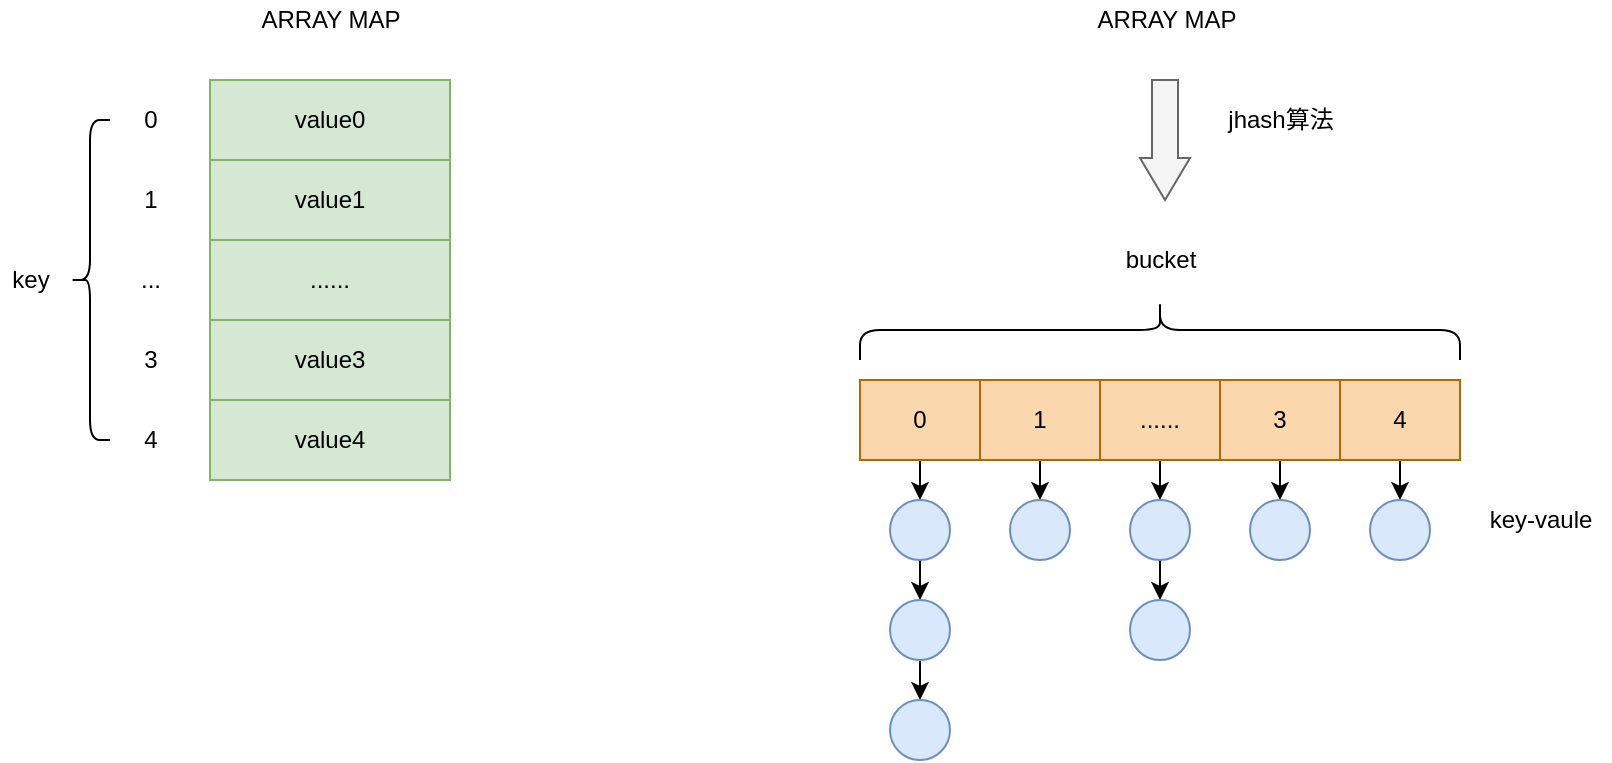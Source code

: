 <mxfile version="16.6.1" type="device" pages="2"><diagram id="ykyUoCrvs_Zm0zjHPITi" name="第 1 页"><mxGraphModel dx="1426" dy="742" grid="0" gridSize="10" guides="1" tooltips="1" connect="1" arrows="1" fold="1" page="1" pageScale="1" pageWidth="3300" pageHeight="4681" math="0" shadow="0"><root><mxCell id="0"/><mxCell id="1" parent="0"/><mxCell id="y0qrm1DqAwgNCg9otkPt-40" style="edgeStyle=orthogonalEdgeStyle;rounded=0;orthogonalLoop=1;jettySize=auto;html=1;exitX=0.5;exitY=1;exitDx=0;exitDy=0;entryX=0.5;entryY=0;entryDx=0;entryDy=0;" edge="1" parent="1" source="y0qrm1DqAwgNCg9otkPt-2" target="y0qrm1DqAwgNCg9otkPt-34"><mxGeometry relative="1" as="geometry"/></mxCell><mxCell id="y0qrm1DqAwgNCg9otkPt-2" value="1" style="rounded=0;whiteSpace=wrap;html=1;fillColor=#fad7ac;strokeColor=#b46504;" vertex="1" parent="1"><mxGeometry x="760" y="350" width="60" height="40" as="geometry"/></mxCell><mxCell id="y0qrm1DqAwgNCg9otkPt-4" value="value0" style="rounded=0;whiteSpace=wrap;html=1;fillColor=#d5e8d4;strokeColor=#82b366;" vertex="1" parent="1"><mxGeometry x="375" y="200" width="120" height="40" as="geometry"/></mxCell><mxCell id="y0qrm1DqAwgNCg9otkPt-5" value="&lt;span&gt;value1&lt;/span&gt;" style="rounded=0;whiteSpace=wrap;html=1;fillColor=#d5e8d4;strokeColor=#82b366;" vertex="1" parent="1"><mxGeometry x="375" y="240" width="120" height="40" as="geometry"/></mxCell><mxCell id="y0qrm1DqAwgNCg9otkPt-6" value="&lt;span&gt;......&lt;/span&gt;" style="rounded=0;whiteSpace=wrap;html=1;fillColor=#d5e8d4;strokeColor=#82b366;" vertex="1" parent="1"><mxGeometry x="375" y="280" width="120" height="40" as="geometry"/></mxCell><mxCell id="y0qrm1DqAwgNCg9otkPt-7" value="&lt;span&gt;value3&lt;/span&gt;" style="rounded=0;whiteSpace=wrap;html=1;fillColor=#d5e8d4;strokeColor=#82b366;" vertex="1" parent="1"><mxGeometry x="375" y="320" width="120" height="40" as="geometry"/></mxCell><mxCell id="y0qrm1DqAwgNCg9otkPt-8" value="&lt;span&gt;value4&lt;/span&gt;" style="rounded=0;whiteSpace=wrap;html=1;fillColor=#d5e8d4;strokeColor=#82b366;" vertex="1" parent="1"><mxGeometry x="375" y="360" width="120" height="40" as="geometry"/></mxCell><mxCell id="y0qrm1DqAwgNCg9otkPt-9" value="0" style="text;html=1;align=center;verticalAlign=middle;resizable=0;points=[];autosize=1;strokeColor=none;fillColor=none;" vertex="1" parent="1"><mxGeometry x="335" y="210" width="20" height="20" as="geometry"/></mxCell><mxCell id="y0qrm1DqAwgNCg9otkPt-10" value="1" style="text;html=1;align=center;verticalAlign=middle;resizable=0;points=[];autosize=1;strokeColor=none;fillColor=none;" vertex="1" parent="1"><mxGeometry x="335" y="250" width="20" height="20" as="geometry"/></mxCell><mxCell id="y0qrm1DqAwgNCg9otkPt-11" value="..." style="text;html=1;align=center;verticalAlign=middle;resizable=0;points=[];autosize=1;strokeColor=none;fillColor=none;" vertex="1" parent="1"><mxGeometry x="330" y="290" width="30" height="20" as="geometry"/></mxCell><mxCell id="y0qrm1DqAwgNCg9otkPt-12" value="3" style="text;html=1;align=center;verticalAlign=middle;resizable=0;points=[];autosize=1;strokeColor=none;fillColor=none;" vertex="1" parent="1"><mxGeometry x="335" y="330" width="20" height="20" as="geometry"/></mxCell><mxCell id="y0qrm1DqAwgNCg9otkPt-13" value="4" style="text;html=1;align=center;verticalAlign=middle;resizable=0;points=[];autosize=1;strokeColor=none;fillColor=none;" vertex="1" parent="1"><mxGeometry x="335" y="370" width="20" height="20" as="geometry"/></mxCell><mxCell id="y0qrm1DqAwgNCg9otkPt-14" value="" style="shape=curlyBracket;whiteSpace=wrap;html=1;rounded=1;" vertex="1" parent="1"><mxGeometry x="305" y="220" width="20" height="160" as="geometry"/></mxCell><mxCell id="y0qrm1DqAwgNCg9otkPt-15" value="key" style="text;html=1;align=center;verticalAlign=middle;resizable=0;points=[];autosize=1;strokeColor=none;fillColor=none;" vertex="1" parent="1"><mxGeometry x="270" y="290" width="30" height="20" as="geometry"/></mxCell><mxCell id="y0qrm1DqAwgNCg9otkPt-37" style="edgeStyle=orthogonalEdgeStyle;rounded=0;orthogonalLoop=1;jettySize=auto;html=1;exitX=0.5;exitY=1;exitDx=0;exitDy=0;entryX=0.5;entryY=0;entryDx=0;entryDy=0;" edge="1" parent="1" source="y0qrm1DqAwgNCg9otkPt-16" target="y0qrm1DqAwgNCg9otkPt-20"><mxGeometry relative="1" as="geometry"/></mxCell><mxCell id="y0qrm1DqAwgNCg9otkPt-16" value="0" style="rounded=0;whiteSpace=wrap;html=1;fillColor=#fad7ac;strokeColor=#b46504;" vertex="1" parent="1"><mxGeometry x="700" y="350" width="60" height="40" as="geometry"/></mxCell><mxCell id="y0qrm1DqAwgNCg9otkPt-41" style="edgeStyle=orthogonalEdgeStyle;rounded=0;orthogonalLoop=1;jettySize=auto;html=1;exitX=0.5;exitY=1;exitDx=0;exitDy=0;entryX=0.5;entryY=0;entryDx=0;entryDy=0;" edge="1" parent="1" source="y0qrm1DqAwgNCg9otkPt-17" target="y0qrm1DqAwgNCg9otkPt-25"><mxGeometry relative="1" as="geometry"/></mxCell><mxCell id="y0qrm1DqAwgNCg9otkPt-17" value="......" style="rounded=0;whiteSpace=wrap;html=1;fillColor=#fad7ac;strokeColor=#b46504;" vertex="1" parent="1"><mxGeometry x="820" y="350" width="60" height="40" as="geometry"/></mxCell><mxCell id="y0qrm1DqAwgNCg9otkPt-43" style="edgeStyle=orthogonalEdgeStyle;rounded=0;orthogonalLoop=1;jettySize=auto;html=1;exitX=0.5;exitY=1;exitDx=0;exitDy=0;entryX=0.5;entryY=0;entryDx=0;entryDy=0;" edge="1" parent="1" source="y0qrm1DqAwgNCg9otkPt-18" target="y0qrm1DqAwgNCg9otkPt-28"><mxGeometry relative="1" as="geometry"/></mxCell><mxCell id="y0qrm1DqAwgNCg9otkPt-18" value="3" style="rounded=0;whiteSpace=wrap;html=1;fillColor=#fad7ac;strokeColor=#b46504;" vertex="1" parent="1"><mxGeometry x="880" y="350" width="60" height="40" as="geometry"/></mxCell><mxCell id="y0qrm1DqAwgNCg9otkPt-44" style="edgeStyle=orthogonalEdgeStyle;rounded=0;orthogonalLoop=1;jettySize=auto;html=1;exitX=0.5;exitY=1;exitDx=0;exitDy=0;entryX=0.5;entryY=0;entryDx=0;entryDy=0;" edge="1" parent="1" source="y0qrm1DqAwgNCg9otkPt-19" target="y0qrm1DqAwgNCg9otkPt-31"><mxGeometry relative="1" as="geometry"/></mxCell><mxCell id="y0qrm1DqAwgNCg9otkPt-19" value="4" style="rounded=0;whiteSpace=wrap;html=1;fillColor=#fad7ac;strokeColor=#b46504;" vertex="1" parent="1"><mxGeometry x="940" y="350" width="60" height="40" as="geometry"/></mxCell><mxCell id="y0qrm1DqAwgNCg9otkPt-38" style="edgeStyle=orthogonalEdgeStyle;rounded=0;orthogonalLoop=1;jettySize=auto;html=1;exitX=0.5;exitY=1;exitDx=0;exitDy=0;entryX=0.5;entryY=0;entryDx=0;entryDy=0;" edge="1" parent="1" source="y0qrm1DqAwgNCg9otkPt-20" target="y0qrm1DqAwgNCg9otkPt-22"><mxGeometry relative="1" as="geometry"/></mxCell><mxCell id="y0qrm1DqAwgNCg9otkPt-20" value="" style="ellipse;whiteSpace=wrap;html=1;aspect=fixed;fillColor=#dae8fc;strokeColor=#6c8ebf;" vertex="1" parent="1"><mxGeometry x="715" y="410" width="30" height="30" as="geometry"/></mxCell><mxCell id="y0qrm1DqAwgNCg9otkPt-39" style="edgeStyle=orthogonalEdgeStyle;rounded=0;orthogonalLoop=1;jettySize=auto;html=1;exitX=0.5;exitY=1;exitDx=0;exitDy=0;entryX=0.5;entryY=0;entryDx=0;entryDy=0;" edge="1" parent="1" source="y0qrm1DqAwgNCg9otkPt-22" target="y0qrm1DqAwgNCg9otkPt-23"><mxGeometry relative="1" as="geometry"/></mxCell><mxCell id="y0qrm1DqAwgNCg9otkPt-22" value="" style="ellipse;whiteSpace=wrap;html=1;aspect=fixed;fillColor=#dae8fc;strokeColor=#6c8ebf;" vertex="1" parent="1"><mxGeometry x="715" y="460" width="30" height="30" as="geometry"/></mxCell><mxCell id="y0qrm1DqAwgNCg9otkPt-23" value="" style="ellipse;whiteSpace=wrap;html=1;aspect=fixed;fillColor=#dae8fc;strokeColor=#6c8ebf;" vertex="1" parent="1"><mxGeometry x="715" y="510" width="30" height="30" as="geometry"/></mxCell><mxCell id="y0qrm1DqAwgNCg9otkPt-42" style="edgeStyle=orthogonalEdgeStyle;rounded=0;orthogonalLoop=1;jettySize=auto;html=1;exitX=0.5;exitY=1;exitDx=0;exitDy=0;entryX=0.5;entryY=0;entryDx=0;entryDy=0;" edge="1" parent="1" source="y0qrm1DqAwgNCg9otkPt-25" target="y0qrm1DqAwgNCg9otkPt-26"><mxGeometry relative="1" as="geometry"/></mxCell><mxCell id="y0qrm1DqAwgNCg9otkPt-25" value="" style="ellipse;whiteSpace=wrap;html=1;aspect=fixed;fillColor=#dae8fc;strokeColor=#6c8ebf;" vertex="1" parent="1"><mxGeometry x="835" y="410" width="30" height="30" as="geometry"/></mxCell><mxCell id="y0qrm1DqAwgNCg9otkPt-26" value="" style="ellipse;whiteSpace=wrap;html=1;aspect=fixed;fillColor=#dae8fc;strokeColor=#6c8ebf;" vertex="1" parent="1"><mxGeometry x="835" y="460" width="30" height="30" as="geometry"/></mxCell><mxCell id="y0qrm1DqAwgNCg9otkPt-28" value="" style="ellipse;whiteSpace=wrap;html=1;aspect=fixed;fillColor=#dae8fc;strokeColor=#6c8ebf;" vertex="1" parent="1"><mxGeometry x="895" y="410" width="30" height="30" as="geometry"/></mxCell><mxCell id="y0qrm1DqAwgNCg9otkPt-31" value="" style="ellipse;whiteSpace=wrap;html=1;aspect=fixed;fillColor=#dae8fc;strokeColor=#6c8ebf;" vertex="1" parent="1"><mxGeometry x="955" y="410" width="30" height="30" as="geometry"/></mxCell><mxCell id="y0qrm1DqAwgNCg9otkPt-34" value="" style="ellipse;whiteSpace=wrap;html=1;aspect=fixed;fillColor=#dae8fc;strokeColor=#6c8ebf;" vertex="1" parent="1"><mxGeometry x="775" y="410" width="30" height="30" as="geometry"/></mxCell><mxCell id="y0qrm1DqAwgNCg9otkPt-45" value="" style="shape=curlyBracket;whiteSpace=wrap;html=1;rounded=1;direction=south;" vertex="1" parent="1"><mxGeometry x="700" y="310" width="300" height="30" as="geometry"/></mxCell><mxCell id="y0qrm1DqAwgNCg9otkPt-46" value="bucket" style="text;html=1;align=center;verticalAlign=middle;resizable=0;points=[];autosize=1;strokeColor=none;fillColor=none;" vertex="1" parent="1"><mxGeometry x="825" y="280" width="50" height="20" as="geometry"/></mxCell><mxCell id="y0qrm1DqAwgNCg9otkPt-47" value="key-vaule" style="text;html=1;align=center;verticalAlign=middle;resizable=0;points=[];autosize=1;strokeColor=none;fillColor=none;" vertex="1" parent="1"><mxGeometry x="1005" y="410" width="70" height="20" as="geometry"/></mxCell><mxCell id="y0qrm1DqAwgNCg9otkPt-48" value="" style="html=1;shadow=0;dashed=0;align=center;verticalAlign=middle;shape=mxgraph.arrows2.arrow;dy=0.48;dx=21;direction=south;notch=0;fillColor=#f5f5f5;fontColor=#333333;strokeColor=#666666;" vertex="1" parent="1"><mxGeometry x="840" y="200" width="25" height="60" as="geometry"/></mxCell><mxCell id="y0qrm1DqAwgNCg9otkPt-49" value="jhash算法" style="text;html=1;align=center;verticalAlign=middle;resizable=0;points=[];autosize=1;strokeColor=none;fillColor=none;" vertex="1" parent="1"><mxGeometry x="875" y="210" width="70" height="20" as="geometry"/></mxCell><mxCell id="y0qrm1DqAwgNCg9otkPt-50" value="ARRAY MAP" style="text;html=1;align=center;verticalAlign=middle;resizable=0;points=[];autosize=1;strokeColor=none;fillColor=none;" vertex="1" parent="1"><mxGeometry x="390" y="160" width="90" height="20" as="geometry"/></mxCell><mxCell id="y0qrm1DqAwgNCg9otkPt-51" value="ARRAY MAP" style="text;html=1;align=center;verticalAlign=middle;resizable=0;points=[];autosize=1;strokeColor=none;fillColor=none;" vertex="1" parent="1"><mxGeometry x="807.5" y="160" width="90" height="20" as="geometry"/></mxCell></root></mxGraphModel></diagram><diagram id="gn3GazjY7X6d_JDjQVPC" name="第 2 页"><mxGraphModel dx="4540" dy="645" grid="0" gridSize="10" guides="1" tooltips="1" connect="1" arrows="1" fold="1" page="1" pageScale="1" pageWidth="3300" pageHeight="4681" math="0" shadow="0"><root><mxCell id="fCjyfzppc2nmDk-64vHC-0"/><mxCell id="fCjyfzppc2nmDk-64vHC-1" parent="fCjyfzppc2nmDk-64vHC-0"/><mxCell id="fCjyfzppc2nmDk-64vHC-2" value="struct hash_map SEC(.map)" style="swimlane;fontStyle=0;childLayout=stackLayout;horizontal=1;startSize=26;fillColor=#d5e8d4;horizontalStack=0;resizeParent=1;resizeParentMax=0;resizeLast=0;collapsible=1;marginBottom=0;strokeColor=#82b366;" vertex="1" parent="fCjyfzppc2nmDk-64vHC-1"><mxGeometry x="-1880" y="740" width="220" height="130" as="geometry"/></mxCell><mxCell id="fCjyfzppc2nmDk-64vHC-3" value="__uint(type, BPF_MAP_TYPE_HASH);" style="text;strokeColor=#d79b00;fillColor=#ffe6cc;align=left;verticalAlign=top;spacingLeft=4;spacingRight=4;overflow=hidden;rotatable=0;points=[[0,0.5],[1,0.5]];portConstraint=eastwest;" vertex="1" parent="fCjyfzppc2nmDk-64vHC-2"><mxGeometry y="26" width="220" height="26" as="geometry"/></mxCell><mxCell id="fCjyfzppc2nmDk-64vHC-4" value="__type(key, u32);" style="text;strokeColor=#d79b00;fillColor=#ffe6cc;align=left;verticalAlign=top;spacingLeft=4;spacingRight=4;overflow=hidden;rotatable=0;points=[[0,0.5],[1,0.5]];portConstraint=eastwest;" vertex="1" parent="fCjyfzppc2nmDk-64vHC-2"><mxGeometry y="52" width="220" height="26" as="geometry"/></mxCell><mxCell id="fCjyfzppc2nmDk-64vHC-5" value="__type(value, struct pid_info);" style="text;strokeColor=#d79b00;fillColor=#ffe6cc;align=left;verticalAlign=top;spacingLeft=4;spacingRight=4;overflow=hidden;rotatable=0;points=[[0,0.5],[1,0.5]];portConstraint=eastwest;" vertex="1" parent="fCjyfzppc2nmDk-64vHC-2"><mxGeometry y="78" width="220" height="26" as="geometry"/></mxCell><mxCell id="fCjyfzppc2nmDk-64vHC-6" value="__uint(max_entries, NR_PID_MAX);" style="text;strokeColor=#d79b00;fillColor=#ffe6cc;align=left;verticalAlign=top;spacingLeft=4;spacingRight=4;overflow=hidden;rotatable=0;points=[[0,0.5],[1,0.5]];portConstraint=eastwest;" vertex="1" parent="fCjyfzppc2nmDk-64vHC-2"><mxGeometry y="104" width="220" height="26" as="geometry"/></mxCell><mxCell id="fCjyfzppc2nmDk-64vHC-7" value="" style="shape=singleArrow;whiteSpace=wrap;html=1;fillColor=#f5f5f5;fontColor=#333333;strokeColor=#666666;" vertex="1" parent="fCjyfzppc2nmDk-64vHC-1"><mxGeometry x="-1610" y="750" width="100" height="60" as="geometry"/></mxCell><mxCell id="fCjyfzppc2nmDk-64vHC-8" value="sys_bpf(BPF_MAP_CREATE)" style="rounded=0;whiteSpace=wrap;html=1;fillColor=#dae8fc;strokeColor=#6c8ebf;" vertex="1" parent="fCjyfzppc2nmDk-64vHC-1"><mxGeometry x="-1490" y="752.5" width="170" height="55" as="geometry"/></mxCell><mxCell id="fCjyfzppc2nmDk-64vHC-9" value="" style="endArrow=none;dashed=1;html=1;rounded=0;" edge="1" parent="fCjyfzppc2nmDk-64vHC-1"><mxGeometry width="50" height="50" relative="1" as="geometry"><mxPoint x="-1940" y="880" as="sourcePoint"/><mxPoint x="-469" y="880" as="targetPoint"/></mxGeometry></mxCell><mxCell id="fCjyfzppc2nmDk-64vHC-10" value="" style="html=1;shadow=0;dashed=0;align=center;verticalAlign=middle;shape=mxgraph.arrows2.twoWayArrow;dy=0.6;dx=35;direction=south;fillColor=#f5f5f5;fontColor=#333333;strokeColor=#666666;" vertex="1" parent="fCjyfzppc2nmDk-64vHC-1"><mxGeometry x="-1430" y="816" width="40" height="294" as="geometry"/></mxCell><mxCell id="fCjyfzppc2nmDk-64vHC-11" value="用户态" style="text;html=1;align=center;verticalAlign=middle;resizable=0;points=[];autosize=1;strokeColor=none;fillColor=none;" vertex="1" parent="fCjyfzppc2nmDk-64vHC-1"><mxGeometry x="-520" y="807.5" width="50" height="20" as="geometry"/></mxCell><mxCell id="fCjyfzppc2nmDk-64vHC-12" value="内核态" style="text;html=1;align=center;verticalAlign=middle;resizable=0;points=[];autosize=1;strokeColor=none;fillColor=none;" vertex="1" parent="fCjyfzppc2nmDk-64vHC-1"><mxGeometry x="-520" y="926" width="50" height="20" as="geometry"/></mxCell><mxCell id="fCjyfzppc2nmDk-64vHC-14" value="&lt;span&gt;map_create(&amp;amp;attr)&lt;/span&gt;" style="rounded=0;whiteSpace=wrap;html=1;fillColor=#dae8fc;strokeColor=#6c8ebf;" vertex="1" parent="fCjyfzppc2nmDk-64vHC-1"><mxGeometry x="-1496" y="1150" width="170" height="55" as="geometry"/></mxCell><mxCell id="fCjyfzppc2nmDk-64vHC-167" style="edgeStyle=orthogonalEdgeStyle;rounded=0;orthogonalLoop=1;jettySize=auto;html=1;exitX=0;exitY=0.75;exitDx=0;exitDy=0;entryX=0;entryY=0.5;entryDx=0;entryDy=0;" edge="1" parent="fCjyfzppc2nmDk-64vHC-1" source="fCjyfzppc2nmDk-64vHC-24" target="fCjyfzppc2nmDk-64vHC-166"><mxGeometry relative="1" as="geometry"><Array as="points"><mxPoint x="-1840" y="2597"/><mxPoint x="-1860" y="2597"/><mxPoint x="-1860" y="2711"/></Array></mxGeometry></mxCell><mxCell id="fCjyfzppc2nmDk-64vHC-24" value="struct bpf_map" style="swimlane;fontStyle=0;childLayout=stackLayout;horizontal=1;startSize=26;fillColor=#d5e8d4;horizontalStack=0;resizeParent=1;resizeParentMax=0;resizeLast=0;collapsible=1;marginBottom=0;strokeColor=#82b366;" vertex="1" parent="fCjyfzppc2nmDk-64vHC-1"><mxGeometry x="-1840" y="2530" width="190" height="78" as="geometry"/></mxCell><mxCell id="fCjyfzppc2nmDk-64vHC-25" value="const struct bpf_map_ops *ops;" style="text;strokeColor=#6c8ebf;fillColor=#dae8fc;align=left;verticalAlign=top;spacingLeft=4;spacingRight=4;overflow=hidden;rotatable=0;points=[[0,0.5],[1,0.5]];portConstraint=eastwest;" vertex="1" parent="fCjyfzppc2nmDk-64vHC-24"><mxGeometry y="26" width="190" height="26" as="geometry"/></mxCell><mxCell id="fCjyfzppc2nmDk-64vHC-26" value="enum bpf_map_type map_type;" style="text;strokeColor=#6c8ebf;fillColor=#dae8fc;align=left;verticalAlign=top;spacingLeft=4;spacingRight=4;overflow=hidden;rotatable=0;points=[[0,0.5],[1,0.5]];portConstraint=eastwest;" vertex="1" parent="fCjyfzppc2nmDk-64vHC-24"><mxGeometry y="52" width="190" height="26" as="geometry"/></mxCell><mxCell id="fCjyfzppc2nmDk-64vHC-28" value="array_map_ops" style="swimlane;fontStyle=0;childLayout=stackLayout;horizontal=1;startSize=26;fillColor=#d5e8d4;horizontalStack=0;resizeParent=1;resizeParentMax=0;resizeLast=0;collapsible=1;marginBottom=0;strokeColor=#82b366;" vertex="1" parent="fCjyfzppc2nmDk-64vHC-1"><mxGeometry x="-1540" y="2400" width="420" height="364" as="geometry"/></mxCell><mxCell id="fCjyfzppc2nmDk-64vHC-30" value=".map_meta_equal = array_map_meta_equal," style="text;strokeColor=#6c8ebf;fillColor=#dae8fc;align=left;verticalAlign=top;spacingLeft=4;spacingRight=4;overflow=hidden;rotatable=0;points=[[0,0.5],[1,0.5]];portConstraint=eastwest;" vertex="1" parent="fCjyfzppc2nmDk-64vHC-28"><mxGeometry y="26" width="420" height="26" as="geometry"/></mxCell><mxCell id="fCjyfzppc2nmDk-64vHC-41" value=".map_alloc_check = array_map_alloc_check," style="text;strokeColor=#6c8ebf;fillColor=#dae8fc;align=left;verticalAlign=top;spacingLeft=4;spacingRight=4;overflow=hidden;rotatable=0;points=[[0,0.5],[1,0.5]];portConstraint=eastwest;" vertex="1" parent="fCjyfzppc2nmDk-64vHC-28"><mxGeometry y="52" width="420" height="26" as="geometry"/></mxCell><mxCell id="fCjyfzppc2nmDk-64vHC-36" value=".map_alloc = array_map_alloc," style="text;strokeColor=#6c8ebf;fillColor=#dae8fc;align=left;verticalAlign=top;spacingLeft=4;spacingRight=4;overflow=hidden;rotatable=0;points=[[0,0.5],[1,0.5]];portConstraint=eastwest;" vertex="1" parent="fCjyfzppc2nmDk-64vHC-28"><mxGeometry y="78" width="420" height="26" as="geometry"/></mxCell><mxCell id="fCjyfzppc2nmDk-64vHC-37" value=".map_free = array_map_free," style="text;strokeColor=#6c8ebf;fillColor=#dae8fc;align=left;verticalAlign=top;spacingLeft=4;spacingRight=4;overflow=hidden;rotatable=0;points=[[0,0.5],[1,0.5]];portConstraint=eastwest;" vertex="1" parent="fCjyfzppc2nmDk-64vHC-28"><mxGeometry y="104" width="420" height="26" as="geometry"/></mxCell><mxCell id="fCjyfzppc2nmDk-64vHC-35" value=".map_get_next_key = array_map_get_next_key," style="text;strokeColor=#6c8ebf;fillColor=#dae8fc;align=left;verticalAlign=top;spacingLeft=4;spacingRight=4;overflow=hidden;rotatable=0;points=[[0,0.5],[1,0.5]];portConstraint=eastwest;" vertex="1" parent="fCjyfzppc2nmDk-64vHC-28"><mxGeometry y="130" width="420" height="26" as="geometry"/></mxCell><mxCell id="fCjyfzppc2nmDk-64vHC-33" value=".map_lookup_elem = array_map_lookup_elem," style="text;strokeColor=#6c8ebf;fillColor=#dae8fc;align=left;verticalAlign=top;spacingLeft=4;spacingRight=4;overflow=hidden;rotatable=0;points=[[0,0.5],[1,0.5]];portConstraint=eastwest;" vertex="1" parent="fCjyfzppc2nmDk-64vHC-28"><mxGeometry y="156" width="420" height="26" as="geometry"/></mxCell><mxCell id="fCjyfzppc2nmDk-64vHC-39" value=".map_update_elem = array_map_update_elem," style="text;strokeColor=#6c8ebf;fillColor=#dae8fc;align=left;verticalAlign=top;spacingLeft=4;spacingRight=4;overflow=hidden;rotatable=0;points=[[0,0.5],[1,0.5]];portConstraint=eastwest;" vertex="1" parent="fCjyfzppc2nmDk-64vHC-28"><mxGeometry y="182" width="420" height="26" as="geometry"/></mxCell><mxCell id="fCjyfzppc2nmDk-64vHC-38" value=".map_delete_elem = array_map_delete_elem," style="text;strokeColor=#6c8ebf;fillColor=#dae8fc;align=left;verticalAlign=top;spacingLeft=4;spacingRight=4;overflow=hidden;rotatable=0;points=[[0,0.5],[1,0.5]];portConstraint=eastwest;" vertex="1" parent="fCjyfzppc2nmDk-64vHC-28"><mxGeometry y="208" width="420" height="26" as="geometry"/></mxCell><mxCell id="fCjyfzppc2nmDk-64vHC-49" value=".map_mmap = array_map_mmap," style="text;strokeColor=#6c8ebf;fillColor=#dae8fc;align=left;verticalAlign=top;spacingLeft=4;spacingRight=4;overflow=hidden;rotatable=0;points=[[0,0.5],[1,0.5]];portConstraint=eastwest;" vertex="1" parent="fCjyfzppc2nmDk-64vHC-28"><mxGeometry y="234" width="420" height="26" as="geometry"/></mxCell><mxCell id="fCjyfzppc2nmDk-64vHC-50" value=".map_check_btf = array_map_check_btf," style="text;strokeColor=#6c8ebf;fillColor=#dae8fc;align=left;verticalAlign=top;spacingLeft=4;spacingRight=4;overflow=hidden;rotatable=0;points=[[0,0.5],[1,0.5]];portConstraint=eastwest;" vertex="1" parent="fCjyfzppc2nmDk-64vHC-28"><mxGeometry y="260" width="420" height="26" as="geometry"/></mxCell><mxCell id="fCjyfzppc2nmDk-64vHC-51" value=".map_btf_name = &quot;bpf_array&quot;," style="text;strokeColor=#6c8ebf;fillColor=#dae8fc;align=left;verticalAlign=top;spacingLeft=4;spacingRight=4;overflow=hidden;rotatable=0;points=[[0,0.5],[1,0.5]];portConstraint=eastwest;" vertex="1" parent="fCjyfzppc2nmDk-64vHC-28"><mxGeometry y="286" width="420" height="26" as="geometry"/></mxCell><mxCell id="fCjyfzppc2nmDk-64vHC-52" value=".map_btf_id = &amp;array_map_btf_id," style="text;strokeColor=#6c8ebf;fillColor=#dae8fc;align=left;verticalAlign=top;spacingLeft=4;spacingRight=4;overflow=hidden;rotatable=0;points=[[0,0.5],[1,0.5]];portConstraint=eastwest;" vertex="1" parent="fCjyfzppc2nmDk-64vHC-28"><mxGeometry y="312" width="420" height="26" as="geometry"/></mxCell><mxCell id="fCjyfzppc2nmDk-64vHC-31" value=".iter_seq_info = &amp;iter_seq_info," style="text;strokeColor=#6c8ebf;fillColor=#dae8fc;align=left;verticalAlign=top;spacingLeft=4;spacingRight=4;overflow=hidden;rotatable=0;points=[[0,0.5],[1,0.5]];portConstraint=eastwest;" vertex="1" parent="fCjyfzppc2nmDk-64vHC-28"><mxGeometry y="338" width="420" height="26" as="geometry"/></mxCell><mxCell id="fCjyfzppc2nmDk-64vHC-53" style="edgeStyle=orthogonalEdgeStyle;rounded=0;orthogonalLoop=1;jettySize=auto;html=1;exitX=1;exitY=0.5;exitDx=0;exitDy=0;entryX=-0.007;entryY=0.032;entryDx=0;entryDy=0;entryPerimeter=0;" edge="1" parent="fCjyfzppc2nmDk-64vHC-1" source="fCjyfzppc2nmDk-64vHC-25" target="fCjyfzppc2nmDk-64vHC-28"><mxGeometry relative="1" as="geometry"/></mxCell><mxCell id="fCjyfzppc2nmDk-64vHC-127" style="edgeStyle=orthogonalEdgeStyle;rounded=0;orthogonalLoop=1;jettySize=auto;html=1;exitX=0;exitY=0;exitDx=0;exitDy=0;entryX=1;entryY=0.5;entryDx=0;entryDy=0;" edge="1" parent="fCjyfzppc2nmDk-64vHC-1" source="fCjyfzppc2nmDk-64vHC-54" target="fCjyfzppc2nmDk-64vHC-123"><mxGeometry relative="1" as="geometry"><Array as="points"><mxPoint x="-1270" y="2050"/><mxPoint x="-1290" y="2050"/><mxPoint x="-1290" y="2254"/><mxPoint x="-1045" y="2254"/><mxPoint x="-1045" y="2324"/></Array></mxGeometry></mxCell><mxCell id="fCjyfzppc2nmDk-64vHC-54" value="struct file_operations bpf_map_fops" style="swimlane;fontStyle=0;childLayout=stackLayout;horizontal=1;startSize=26;fillColor=#d5e8d4;horizontalStack=0;resizeParent=1;resizeParentMax=0;resizeLast=0;collapsible=1;marginBottom=0;strokeColor=#82b366;" vertex="1" parent="fCjyfzppc2nmDk-64vHC-1"><mxGeometry x="-1190" y="2050" width="230" height="156" as="geometry"/></mxCell><mxCell id="fCjyfzppc2nmDk-64vHC-55" value=".release   = bpf_map_release," style="text;strokeColor=#6c8ebf;fillColor=#dae8fc;align=left;verticalAlign=top;spacingLeft=4;spacingRight=4;overflow=hidden;rotatable=0;points=[[0,0.5],[1,0.5]];portConstraint=eastwest;" vertex="1" parent="fCjyfzppc2nmDk-64vHC-54"><mxGeometry y="26" width="230" height="26" as="geometry"/></mxCell><mxCell id="fCjyfzppc2nmDk-64vHC-58" value=".read     = bpf_dummy_read," style="text;strokeColor=#6c8ebf;fillColor=#dae8fc;align=left;verticalAlign=top;spacingLeft=4;spacingRight=4;overflow=hidden;rotatable=0;points=[[0,0.5],[1,0.5]];portConstraint=eastwest;" vertex="1" parent="fCjyfzppc2nmDk-64vHC-54"><mxGeometry y="52" width="230" height="26" as="geometry"/></mxCell><mxCell id="fCjyfzppc2nmDk-64vHC-56" value=".write     = bpf_dummy_write," style="text;strokeColor=#6c8ebf;fillColor=#dae8fc;align=left;verticalAlign=top;spacingLeft=4;spacingRight=4;overflow=hidden;rotatable=0;points=[[0,0.5],[1,0.5]];portConstraint=eastwest;" vertex="1" parent="fCjyfzppc2nmDk-64vHC-54"><mxGeometry y="78" width="230" height="26" as="geometry"/></mxCell><mxCell id="fCjyfzppc2nmDk-64vHC-59" value=".mmap   = bpf_map_mmap," style="text;strokeColor=#6c8ebf;fillColor=#dae8fc;align=left;verticalAlign=top;spacingLeft=4;spacingRight=4;overflow=hidden;rotatable=0;points=[[0,0.5],[1,0.5]];portConstraint=eastwest;" vertex="1" parent="fCjyfzppc2nmDk-64vHC-54"><mxGeometry y="104" width="230" height="26" as="geometry"/></mxCell><mxCell id="fCjyfzppc2nmDk-64vHC-57" value=".poll       = bpf_map_poll," style="text;strokeColor=#6c8ebf;fillColor=#dae8fc;align=left;verticalAlign=top;spacingLeft=4;spacingRight=4;overflow=hidden;rotatable=0;points=[[0,0.5],[1,0.5]];portConstraint=eastwest;" vertex="1" parent="fCjyfzppc2nmDk-64vHC-54"><mxGeometry y="130" width="230" height="26" as="geometry"/></mxCell><mxCell id="fCjyfzppc2nmDk-64vHC-60" value="struct task_struct current" style="swimlane;fontStyle=0;childLayout=stackLayout;horizontal=1;startSize=26;fillColor=#d5e8d4;horizontalStack=0;resizeParent=1;resizeParentMax=0;resizeLast=0;collapsible=1;marginBottom=0;strokeColor=#82b366;" vertex="1" parent="fCjyfzppc2nmDk-64vHC-1"><mxGeometry x="-2090" y="2130" width="140" height="52" as="geometry"/></mxCell><mxCell id="fCjyfzppc2nmDk-64vHC-62" value="files" style="text;strokeColor=#6c8ebf;fillColor=#dae8fc;align=left;verticalAlign=top;spacingLeft=4;spacingRight=4;overflow=hidden;rotatable=0;points=[[0,0.5],[1,0.5]];portConstraint=eastwest;" vertex="1" parent="fCjyfzppc2nmDk-64vHC-60"><mxGeometry y="26" width="140" height="26" as="geometry"/></mxCell><mxCell id="fCjyfzppc2nmDk-64vHC-64" value="struct files_struct *files" style="swimlane;fontStyle=0;childLayout=stackLayout;horizontal=1;startSize=26;fillColor=#d5e8d4;horizontalStack=0;resizeParent=1;resizeParentMax=0;resizeLast=0;collapsible=1;marginBottom=0;strokeColor=#82b366;" vertex="1" parent="fCjyfzppc2nmDk-64vHC-1"><mxGeometry x="-1879" y="2120" width="140" height="52" as="geometry"/></mxCell><mxCell id="fCjyfzppc2nmDk-64vHC-65" value="struct fdtable *fdt;" style="text;strokeColor=#6c8ebf;fillColor=#dae8fc;align=left;verticalAlign=top;spacingLeft=4;spacingRight=4;overflow=hidden;rotatable=0;points=[[0,0.5],[1,0.5]];portConstraint=eastwest;" vertex="1" parent="fCjyfzppc2nmDk-64vHC-64"><mxGeometry y="26" width="140" height="26" as="geometry"/></mxCell><mxCell id="fCjyfzppc2nmDk-64vHC-68" value="struct fdtable *fdt;" style="swimlane;fontStyle=0;childLayout=stackLayout;horizontal=1;startSize=26;fillColor=#d5e8d4;horizontalStack=0;resizeParent=1;resizeParentMax=0;resizeLast=0;collapsible=1;marginBottom=0;strokeColor=#82b366;" vertex="1" parent="fCjyfzppc2nmDk-64vHC-1"><mxGeometry x="-1700" y="2120" width="140" height="52" as="geometry"/></mxCell><mxCell id="fCjyfzppc2nmDk-64vHC-70" value="struct file __rcu **fd;" style="text;strokeColor=#6c8ebf;fillColor=#dae8fc;align=left;verticalAlign=top;spacingLeft=4;spacingRight=4;overflow=hidden;rotatable=0;points=[[0,0.5],[1,0.5]];portConstraint=eastwest;" vertex="1" parent="fCjyfzppc2nmDk-64vHC-68"><mxGeometry y="26" width="140" height="26" as="geometry"/></mxCell><mxCell id="fCjyfzppc2nmDk-64vHC-100" style="edgeStyle=orthogonalEdgeStyle;rounded=0;orthogonalLoop=1;jettySize=auto;html=1;exitX=1;exitY=0.5;exitDx=0;exitDy=0;entryX=-0.036;entryY=0.13;entryDx=0;entryDy=0;entryPerimeter=0;" edge="1" parent="fCjyfzppc2nmDk-64vHC-1" source="fCjyfzppc2nmDk-64vHC-62" target="fCjyfzppc2nmDk-64vHC-64"><mxGeometry relative="1" as="geometry"/></mxCell><mxCell id="fCjyfzppc2nmDk-64vHC-101" style="edgeStyle=orthogonalEdgeStyle;rounded=0;orthogonalLoop=1;jettySize=auto;html=1;exitX=1;exitY=0.5;exitDx=0;exitDy=0;entryX=-0.014;entryY=0.16;entryDx=0;entryDy=0;entryPerimeter=0;" edge="1" parent="fCjyfzppc2nmDk-64vHC-1" source="fCjyfzppc2nmDk-64vHC-65" target="fCjyfzppc2nmDk-64vHC-68"><mxGeometry relative="1" as="geometry"/></mxCell><mxCell id="fCjyfzppc2nmDk-64vHC-129" style="edgeStyle=orthogonalEdgeStyle;rounded=0;orthogonalLoop=1;jettySize=auto;html=1;exitX=1;exitY=0.5;exitDx=0;exitDy=0;entryX=-0.007;entryY=0.122;entryDx=0;entryDy=0;entryPerimeter=0;" edge="1" parent="fCjyfzppc2nmDk-64vHC-1" source="fCjyfzppc2nmDk-64vHC-115" target="fCjyfzppc2nmDk-64vHC-122"><mxGeometry relative="1" as="geometry"><Array as="points"><mxPoint x="-1330" y="2080"/><mxPoint x="-1330" y="2295"/></Array></mxGeometry></mxCell><mxCell id="fCjyfzppc2nmDk-64vHC-115" value="file" style="rounded=0;whiteSpace=wrap;html=1;fillColor=#e1d5e7;strokeColor=#9673a6;" vertex="1" parent="fCjyfzppc2nmDk-64vHC-1"><mxGeometry x="-1436" y="2050" width="50" height="60" as="geometry"/></mxCell><mxCell id="fCjyfzppc2nmDk-64vHC-116" value="..." style="rounded=0;whiteSpace=wrap;html=1;fillColor=#e1d5e7;strokeColor=#9673a6;" vertex="1" parent="fCjyfzppc2nmDk-64vHC-1"><mxGeometry x="-1436" y="2110" width="50" height="60" as="geometry"/></mxCell><mxCell id="fCjyfzppc2nmDk-64vHC-117" value="..." style="rounded=0;whiteSpace=wrap;html=1;fillColor=#e1d5e7;strokeColor=#9673a6;" vertex="1" parent="fCjyfzppc2nmDk-64vHC-1"><mxGeometry x="-1436" y="2170" width="50" height="60" as="geometry"/></mxCell><mxCell id="fCjyfzppc2nmDk-64vHC-131" style="edgeStyle=orthogonalEdgeStyle;orthogonalLoop=1;jettySize=auto;html=1;exitX=0.5;exitY=0;exitDx=0;exitDy=0;curved=1;entryX=0.75;entryY=0;entryDx=0;entryDy=0;" edge="1" parent="fCjyfzppc2nmDk-64vHC-1" source="fCjyfzppc2nmDk-64vHC-118" target="fCjyfzppc2nmDk-64vHC-115"><mxGeometry relative="1" as="geometry"><mxPoint x="-1360" y="1940" as="targetPoint"/><Array as="points"><mxPoint x="-1461" y="2000"/><mxPoint x="-1398" y="2000"/></Array></mxGeometry></mxCell><mxCell id="fCjyfzppc2nmDk-64vHC-118" value="fd" style="rounded=0;whiteSpace=wrap;html=1;fillColor=#f8cecc;strokeColor=#b85450;" vertex="1" parent="fCjyfzppc2nmDk-64vHC-1"><mxGeometry x="-1486" y="2050" width="50" height="60" as="geometry"/></mxCell><mxCell id="fCjyfzppc2nmDk-64vHC-119" value="..." style="rounded=0;whiteSpace=wrap;html=1;fillColor=#f8cecc;strokeColor=#b85450;" vertex="1" parent="fCjyfzppc2nmDk-64vHC-1"><mxGeometry x="-1486" y="2110" width="50" height="60" as="geometry"/></mxCell><mxCell id="fCjyfzppc2nmDk-64vHC-120" value="..." style="rounded=0;whiteSpace=wrap;html=1;fillColor=#f8cecc;strokeColor=#b85450;" vertex="1" parent="fCjyfzppc2nmDk-64vHC-1"><mxGeometry x="-1486" y="2170" width="50" height="60" as="geometry"/></mxCell><mxCell id="fCjyfzppc2nmDk-64vHC-121" style="edgeStyle=orthogonalEdgeStyle;rounded=0;orthogonalLoop=1;jettySize=auto;html=1;exitX=1;exitY=0.5;exitDx=0;exitDy=0;entryX=0;entryY=0.5;entryDx=0;entryDy=0;" edge="1" parent="fCjyfzppc2nmDk-64vHC-1" source="fCjyfzppc2nmDk-64vHC-70" target="fCjyfzppc2nmDk-64vHC-118"><mxGeometry relative="1" as="geometry"/></mxCell><mxCell id="fCjyfzppc2nmDk-64vHC-122" value="struct file" style="swimlane;fontStyle=0;childLayout=stackLayout;horizontal=1;startSize=26;fillColor=#d5e8d4;horizontalStack=0;resizeParent=1;resizeParentMax=0;resizeLast=0;collapsible=1;marginBottom=0;strokeColor=#82b366;" vertex="1" parent="fCjyfzppc2nmDk-64vHC-1"><mxGeometry x="-1270" y="2285" width="205" height="78" as="geometry"/></mxCell><mxCell id="fCjyfzppc2nmDk-64vHC-123" value="const struct file_operations    *f_op;" style="text;strokeColor=#6c8ebf;fillColor=#dae8fc;align=left;verticalAlign=top;spacingLeft=4;spacingRight=4;overflow=hidden;rotatable=0;points=[[0,0.5],[1,0.5]];portConstraint=eastwest;" vertex="1" parent="fCjyfzppc2nmDk-64vHC-122"><mxGeometry y="26" width="205" height="26" as="geometry"/></mxCell><mxCell id="fCjyfzppc2nmDk-64vHC-124" value="void            *private_data;" style="text;strokeColor=#6c8ebf;fillColor=#dae8fc;align=left;verticalAlign=top;spacingLeft=4;spacingRight=4;overflow=hidden;rotatable=0;points=[[0,0.5],[1,0.5]];portConstraint=eastwest;" vertex="1" parent="fCjyfzppc2nmDk-64vHC-122"><mxGeometry y="52" width="205" height="26" as="geometry"/></mxCell><mxCell id="fCjyfzppc2nmDk-64vHC-132" value="通过fd找到file结构体" style="text;html=1;align=center;verticalAlign=middle;resizable=0;points=[];autosize=1;strokeColor=none;fillColor=none;" vertex="1" parent="fCjyfzppc2nmDk-64vHC-1"><mxGeometry x="-1486" y="1970" width="120" height="20" as="geometry"/></mxCell><mxCell id="fCjyfzppc2nmDk-64vHC-133" style="edgeStyle=orthogonalEdgeStyle;orthogonalLoop=1;jettySize=auto;html=1;entryX=0;entryY=0.25;entryDx=0;entryDy=0;rounded=0;" edge="1" parent="fCjyfzppc2nmDk-64vHC-1" source="fCjyfzppc2nmDk-64vHC-124" target="fCjyfzppc2nmDk-64vHC-24"><mxGeometry relative="1" as="geometry"/></mxCell><mxCell id="fCjyfzppc2nmDk-64vHC-145" style="edgeStyle=orthogonalEdgeStyle;rounded=0;orthogonalLoop=1;jettySize=auto;html=1;exitX=0.5;exitY=1;exitDx=0;exitDy=0;entryX=0;entryY=0.5;entryDx=0;entryDy=0;" edge="1" parent="fCjyfzppc2nmDk-64vHC-1" source="fCjyfzppc2nmDk-64vHC-134" target="fCjyfzppc2nmDk-64vHC-135"><mxGeometry relative="1" as="geometry"/></mxCell><mxCell id="fCjyfzppc2nmDk-64vHC-148" style="edgeStyle=orthogonalEdgeStyle;rounded=0;orthogonalLoop=1;jettySize=auto;html=1;exitX=0.5;exitY=1;exitDx=0;exitDy=0;entryX=0;entryY=0.5;entryDx=0;entryDy=0;" edge="1" parent="fCjyfzppc2nmDk-64vHC-1" source="fCjyfzppc2nmDk-64vHC-134" target="fCjyfzppc2nmDk-64vHC-141"><mxGeometry relative="1" as="geometry"><Array as="points"><mxPoint x="-965" y="1297"/></Array></mxGeometry></mxCell><mxCell id="fCjyfzppc2nmDk-64vHC-165" style="edgeStyle=orthogonalEdgeStyle;rounded=0;orthogonalLoop=1;jettySize=auto;html=1;exitX=0.5;exitY=1;exitDx=0;exitDy=0;entryX=0;entryY=0.5;entryDx=0;entryDy=0;" edge="1" parent="fCjyfzppc2nmDk-64vHC-1" source="fCjyfzppc2nmDk-64vHC-134" target="fCjyfzppc2nmDk-64vHC-164"><mxGeometry relative="1" as="geometry"/></mxCell><mxCell id="fCjyfzppc2nmDk-64vHC-134" value="&lt;span&gt;map_create(&amp;amp;attr)&lt;/span&gt;" style="rounded=0;whiteSpace=wrap;html=1;fillColor=#fff2cc;strokeColor=#d6b656;" vertex="1" parent="fCjyfzppc2nmDk-64vHC-1"><mxGeometry x="-1050" y="908.5" width="170" height="55" as="geometry"/></mxCell><mxCell id="fCjyfzppc2nmDk-64vHC-146" style="edgeStyle=orthogonalEdgeStyle;rounded=0;orthogonalLoop=1;jettySize=auto;html=1;exitX=0.5;exitY=1;exitDx=0;exitDy=0;entryX=0;entryY=0.5;entryDx=0;entryDy=0;" edge="1" parent="fCjyfzppc2nmDk-64vHC-1" source="fCjyfzppc2nmDk-64vHC-135" target="fCjyfzppc2nmDk-64vHC-137"><mxGeometry relative="1" as="geometry"/></mxCell><mxCell id="fCjyfzppc2nmDk-64vHC-135" value="find_and_alloc_map" style="rounded=0;whiteSpace=wrap;html=1;fillColor=#f8cecc;strokeColor=#b85450;" vertex="1" parent="fCjyfzppc2nmDk-64vHC-1"><mxGeometry x="-930" y="1001" width="170" height="55" as="geometry"/></mxCell><mxCell id="fCjyfzppc2nmDk-64vHC-147" style="edgeStyle=orthogonalEdgeStyle;rounded=0;orthogonalLoop=1;jettySize=auto;html=1;exitX=0.5;exitY=1;exitDx=0;exitDy=0;entryX=0;entryY=0.5;entryDx=0;entryDy=0;" edge="1" parent="fCjyfzppc2nmDk-64vHC-1" source="fCjyfzppc2nmDk-64vHC-137" target="fCjyfzppc2nmDk-64vHC-139"><mxGeometry relative="1" as="geometry"/></mxCell><mxCell id="fCjyfzppc2nmDk-64vHC-137" value="&lt;span&gt;ops = bpf_map_types[type];&lt;/span&gt;" style="rounded=0;whiteSpace=wrap;html=1;fillColor=#e1d5e7;strokeColor=#9673a6;" vertex="1" parent="fCjyfzppc2nmDk-64vHC-1"><mxGeometry x="-820" y="1080" width="170" height="55" as="geometry"/></mxCell><mxCell id="fCjyfzppc2nmDk-64vHC-139" value="&lt;span&gt;ops-&amp;gt;map_alloc(attr);&lt;/span&gt;" style="rounded=0;whiteSpace=wrap;html=1;fillColor=#bac8d3;strokeColor=#23445d;" vertex="1" parent="fCjyfzppc2nmDk-64vHC-1"><mxGeometry x="-710" y="1175" width="170" height="55" as="geometry"/></mxCell><mxCell id="fCjyfzppc2nmDk-64vHC-149" style="edgeStyle=orthogonalEdgeStyle;rounded=0;orthogonalLoop=1;jettySize=auto;html=1;exitX=0.5;exitY=1;exitDx=0;exitDy=0;entryX=0;entryY=0.5;entryDx=0;entryDy=0;" edge="1" parent="fCjyfzppc2nmDk-64vHC-1" source="fCjyfzppc2nmDk-64vHC-141" target="fCjyfzppc2nmDk-64vHC-143"><mxGeometry relative="1" as="geometry"/></mxCell><mxCell id="fCjyfzppc2nmDk-64vHC-141" value="&lt;span&gt;&amp;nbsp;bpf_map_new_fd(map, f_flags);&lt;/span&gt;" style="rounded=0;whiteSpace=wrap;html=1;fillColor=#f8cecc;strokeColor=#b85450;" vertex="1" parent="fCjyfzppc2nmDk-64vHC-1"><mxGeometry x="-950" y="1270" width="190" height="55" as="geometry"/></mxCell><mxCell id="fCjyfzppc2nmDk-64vHC-143" value="&lt;span&gt;anon_inode_getfd&lt;/span&gt;" style="rounded=0;whiteSpace=wrap;html=1;fillColor=#e1d5e7;strokeColor=#9673a6;" vertex="1" parent="fCjyfzppc2nmDk-64vHC-1"><mxGeometry x="-830" y="1360" width="190" height="55" as="geometry"/></mxCell><mxCell id="fCjyfzppc2nmDk-64vHC-144" value="" style="shape=curlyBracket;whiteSpace=wrap;html=1;rounded=1;" vertex="1" parent="fCjyfzppc2nmDk-64vHC-1"><mxGeometry x="-1110" y="940" width="20" height="520" as="geometry"/></mxCell><mxCell id="fCjyfzppc2nmDk-64vHC-150" value="" style="shape=singleArrow;whiteSpace=wrap;html=1;fillColor=#f5f5f5;fontColor=#333333;strokeColor=#666666;" vertex="1" parent="fCjyfzppc2nmDk-64vHC-1"><mxGeometry x="-1255" y="1145" width="100" height="60" as="geometry"/></mxCell><mxCell id="fCjyfzppc2nmDk-64vHC-151" value="" style="endArrow=classic;html=1;rounded=0;" edge="1" parent="fCjyfzppc2nmDk-64vHC-1"><mxGeometry width="50" height="50" relative="1" as="geometry"><mxPoint x="-1340" y="1070" as="sourcePoint"/><mxPoint x="-1340" y="840" as="targetPoint"/></mxGeometry></mxCell><mxCell id="fCjyfzppc2nmDk-64vHC-152" value="fd" style="text;html=1;align=center;verticalAlign=middle;resizable=0;points=[];autosize=1;strokeColor=none;fillColor=none;" vertex="1" parent="fCjyfzppc2nmDk-64vHC-1"><mxGeometry x="-1335" y="940" width="30" height="20" as="geometry"/></mxCell><mxCell id="fCjyfzppc2nmDk-64vHC-153" value="" style="endArrow=classic;html=1;rounded=0;" edge="1" parent="fCjyfzppc2nmDk-64vHC-1"><mxGeometry width="50" height="50" relative="1" as="geometry"><mxPoint x="-1470" y="840" as="sourcePoint"/><mxPoint x="-1470" y="1060" as="targetPoint"/></mxGeometry></mxCell><mxCell id="fCjyfzppc2nmDk-64vHC-154" value="bpf_attr" style="text;html=1;align=center;verticalAlign=middle;resizable=0;points=[];autosize=1;strokeColor=none;fillColor=none;" vertex="1" parent="fCjyfzppc2nmDk-64vHC-1"><mxGeometry x="-1540" y="930" width="60" height="20" as="geometry"/></mxCell><mxCell id="fCjyfzppc2nmDk-64vHC-156" value="创建bpf_map" style="text;html=1;align=center;verticalAlign=middle;resizable=0;points=[];autosize=1;strokeColor=none;fillColor=none;" vertex="1" parent="fCjyfzppc2nmDk-64vHC-1"><mxGeometry x="-530" y="1190" width="90" height="20" as="geometry"/></mxCell><mxCell id="fCjyfzppc2nmDk-64vHC-158" value="" style="rounded=0;whiteSpace=wrap;html=1;fillColor=#f8cecc;strokeColor=#b85450;" vertex="1" parent="fCjyfzppc2nmDk-64vHC-1"><mxGeometry x="-2240" y="2126" width="50" height="60" as="geometry"/></mxCell><mxCell id="fCjyfzppc2nmDk-64vHC-159" value="" style="shape=singleArrow;whiteSpace=wrap;html=1;fillColor=#f5f5f5;fontColor=#333333;strokeColor=#666666;" vertex="1" parent="fCjyfzppc2nmDk-64vHC-1"><mxGeometry x="-2180" y="2135" width="70" height="37" as="geometry"/></mxCell><mxCell id="fCjyfzppc2nmDk-64vHC-160" value="系统调用" style="text;html=1;align=center;verticalAlign=middle;resizable=0;points=[];autosize=1;strokeColor=none;fillColor=none;" vertex="1" parent="fCjyfzppc2nmDk-64vHC-1"><mxGeometry x="-2245" y="2146" width="60" height="20" as="geometry"/></mxCell><mxCell id="fCjyfzppc2nmDk-64vHC-161" value="&lt;span&gt;fd&lt;/span&gt;" style="text;html=1;align=center;verticalAlign=middle;resizable=0;points=[];autosize=1;strokeColor=none;fillColor=none;" vertex="1" parent="fCjyfzppc2nmDk-64vHC-1"><mxGeometry x="-2165" y="2120" width="30" height="20" as="geometry"/></mxCell><mxCell id="fCjyfzppc2nmDk-64vHC-162" value="bpf_map_fops" style="text;html=1;align=center;verticalAlign=middle;resizable=0;points=[];autosize=1;strokeColor=none;fillColor=none;" vertex="1" parent="fCjyfzppc2nmDk-64vHC-1"><mxGeometry x="-860" y="1340" width="90" height="20" as="geometry"/></mxCell><mxCell id="fCjyfzppc2nmDk-64vHC-163" value="创建fd、file，并将fd与file关联起来&lt;br&gt;并将bpf_map作为私有数据存储到file中" style="text;html=1;align=center;verticalAlign=middle;resizable=0;points=[];autosize=1;strokeColor=none;fillColor=none;" vertex="1" parent="fCjyfzppc2nmDk-64vHC-1"><mxGeometry x="-639" y="1372.5" width="220" height="30" as="geometry"/></mxCell><mxCell id="fCjyfzppc2nmDk-64vHC-164" value="&lt;span&gt;将fd返回用户态&lt;/span&gt;" style="rounded=0;whiteSpace=wrap;html=1;fillColor=#f8cecc;strokeColor=#b85450;" vertex="1" parent="fCjyfzppc2nmDk-64vHC-1"><mxGeometry x="-940" y="1440" width="190" height="55" as="geometry"/></mxCell><mxCell id="fCjyfzppc2nmDk-64vHC-166" value="&lt;span&gt;&lt;div class=&quot;ql-code-block ql-authorBlock-301613 ql-long-301613&quot;&gt;BPF_MAP_TYPE_ARRAY&lt;/div&gt;&lt;/span&gt;" style="rounded=0;whiteSpace=wrap;html=1;fillColor=#fad7ac;strokeColor=#b46504;" vertex="1" parent="fCjyfzppc2nmDk-64vHC-1"><mxGeometry x="-1833" y="2697" width="159" height="27" as="geometry"/></mxCell></root></mxGraphModel></diagram></mxfile>